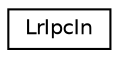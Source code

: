 digraph "Graphical Class Hierarchy"
{
 // INTERACTIVE_SVG=YES
 // LATEX_PDF_SIZE
  edge [fontname="Helvetica",fontsize="10",labelfontname="Helvetica",labelfontsize="10"];
  node [fontname="Helvetica",fontsize="10",shape=record];
  rankdir="LR";
  Node0 [label="LrIpcIn",height=0.2,width=0.4,color="black", fillcolor="white", style="filled",URL="$class_lr_ipc_in.html",tooltip=" "];
}
